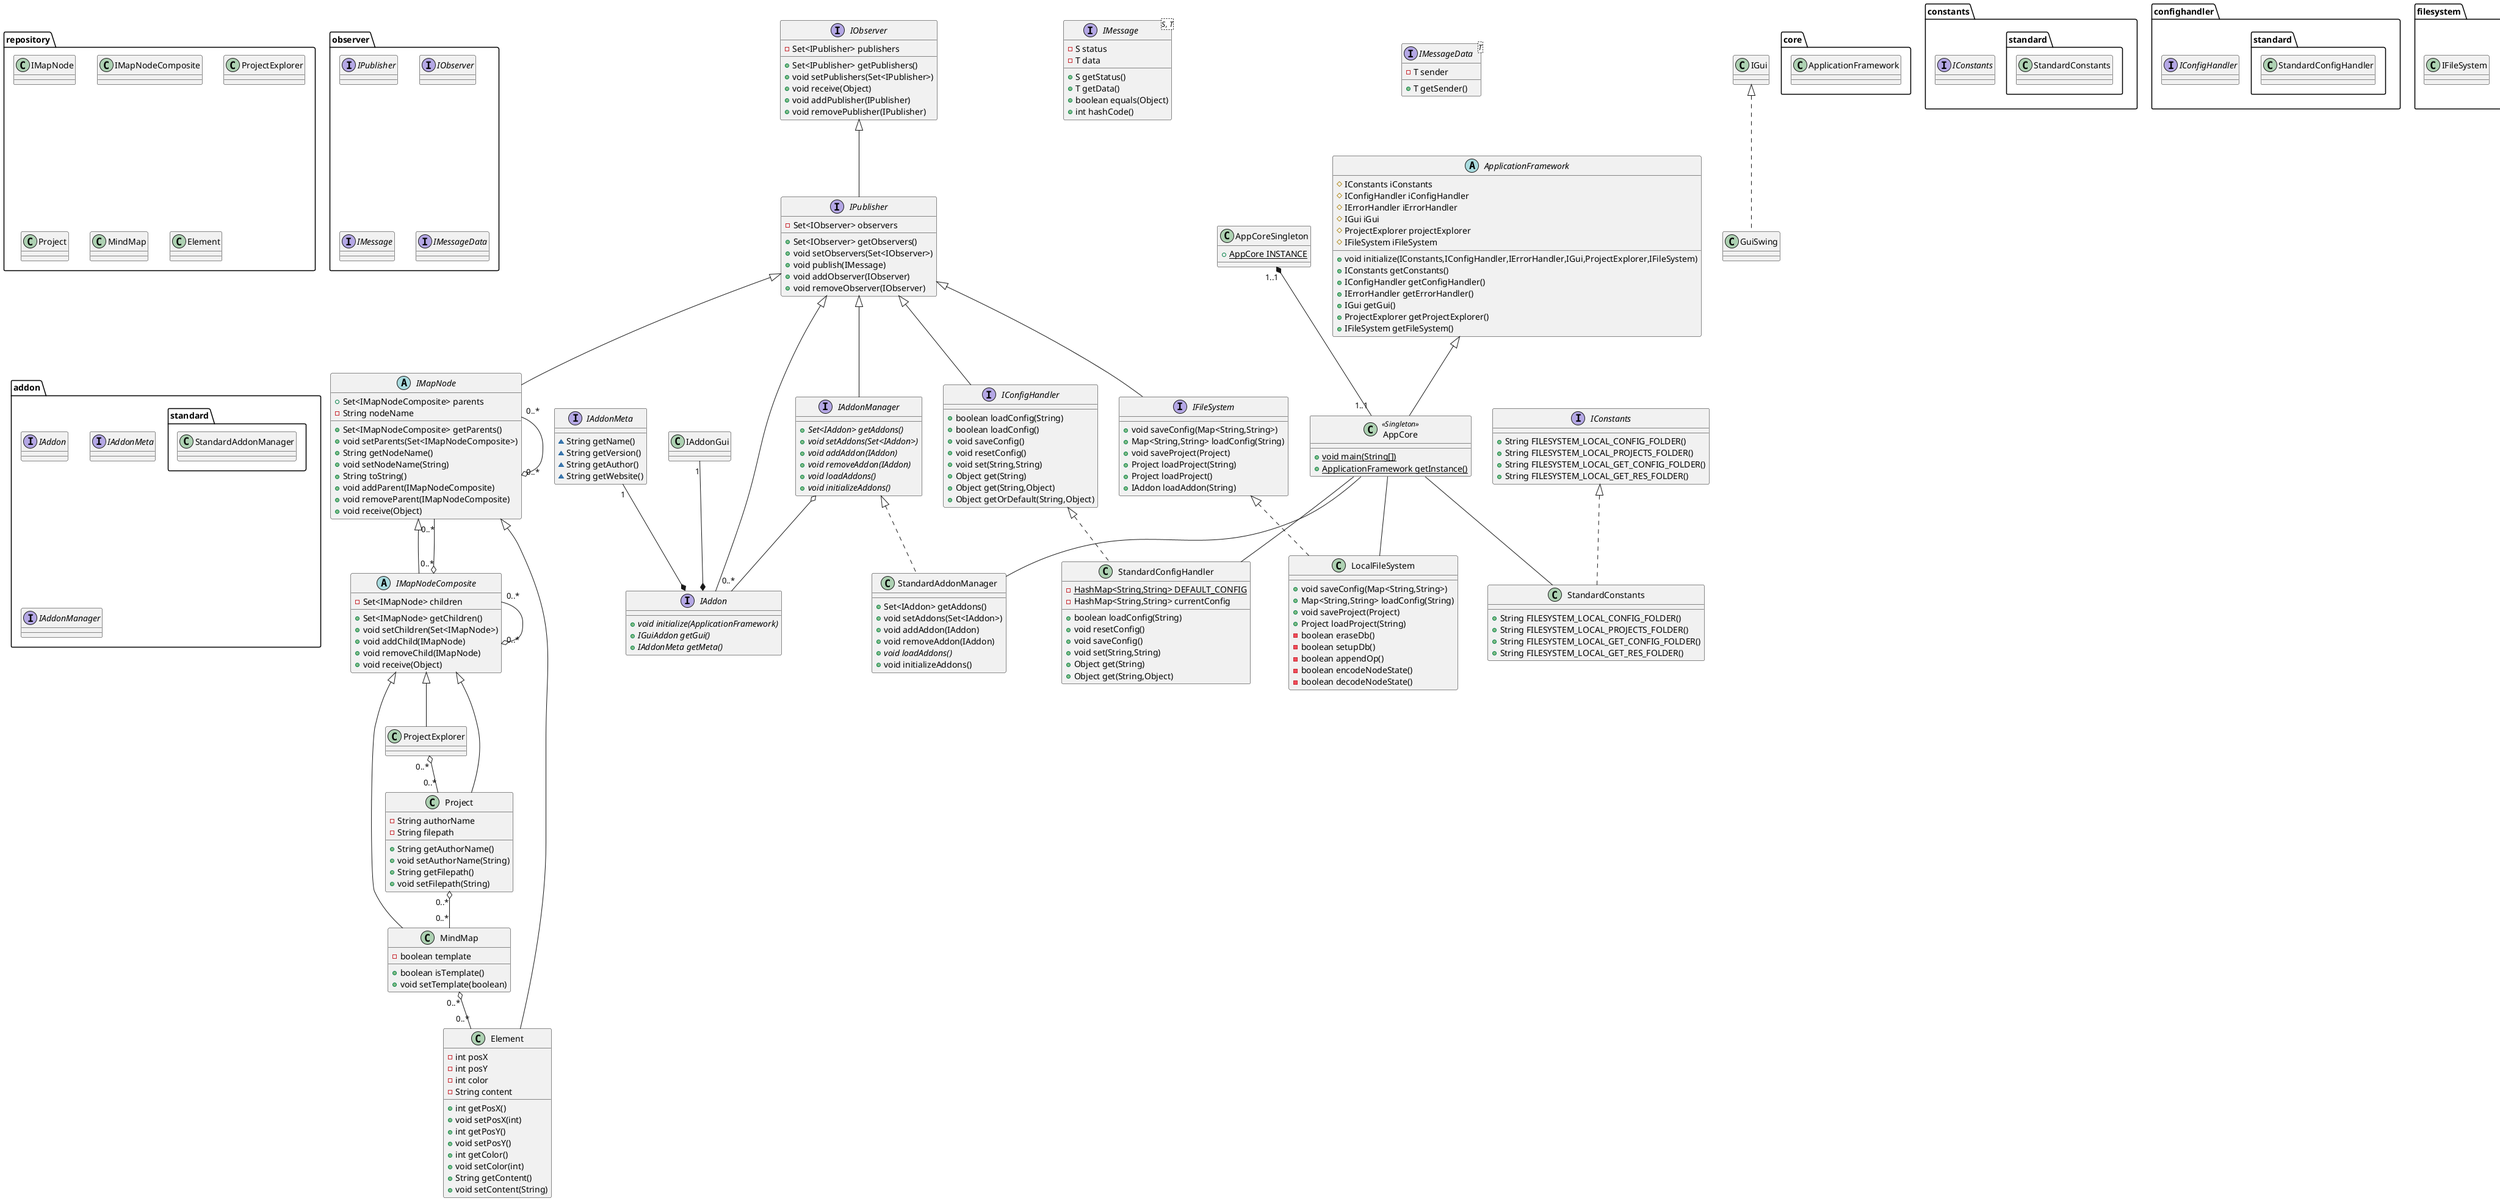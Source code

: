 @startuml

' --- ApplicationFramework ---

package core {
    class ApplicationFramework
}

class AppCore <<Singleton>> {
+ {static} void main(String[])
+ {static} ApplicationFramework getInstance()
}
class AppCoreSingleton {
+ {static} AppCore INSTANCE
}
abstract class ApplicationFramework {
# IConstants iConstants
# IConfigHandler iConfigHandler
# IErrorHandler iErrorHandler
# IGui iGui
# ProjectExplorer projectExplorer
# IFileSystem iFileSystem
+ void initialize(IConstants,IConfigHandler,IErrorHandler,IGui,ProjectExplorer,IFileSystem)
+ IConstants getConstants()
+ IConfigHandler getConfigHandler()
+ IErrorHandler getErrorHandler()
+ IGui getGui()
+ ProjectExplorer getProjectExplorer()
+ IFileSystem getFileSystem()
}

' --- Repository ---

package repository {
    class IMapNode
    class IMapNodeComposite
    class ProjectExplorer
    class Project
    class MindMap
    class Element
}

abstract class IMapNode {
+ Set<IMapNodeComposite> parents
- String nodeName
+ Set<IMapNodeComposite> getParents()
+ void setParents(Set<IMapNodeComposite>)
+ String getNodeName()
+ void setNodeName(String)
+ String toString()
+ void addParent(IMapNodeComposite)
+ void removeParent(IMapNodeComposite)
+ void receive(Object)
}
abstract class IMapNodeComposite {
- Set<IMapNode> children
+ Set<IMapNode> getChildren()
+ void setChildren(Set<IMapNode>)
+ void addChild(IMapNode)
+ void removeChild(IMapNode)
+ void receive(Object)
}
class ProjectExplorer {
}
class Project {
- String authorName
- String filepath
+ String getAuthorName()
+ void setAuthorName(String)
+ String getFilepath()
+ void setFilepath(String)
}
class MindMap {
- boolean template
+ boolean isTemplate()
+ void setTemplate(boolean)
}
class Element {
- int posX
- int posY
- int color
- String content
+ int getPosX()
+ void setPosX(int)
+ int getPosY()
+ void setPosY()
+ int getColor()
+ void setColor(int)
+ String getContent()
+ void setContent(String)
}

' --- Observer ---

package observer {
    interface IPublisher
    interface IObserver
    interface IMessage
    interface IMessageData
}

interface IPublisher {
- Set<IObserver> observers
+ Set<IObserver> getObservers()
+ void setObservers(Set<IObserver>)
+ void publish(IMessage)
+ void addObserver(IObserver)
+ void removeObserver(IObserver)
}
interface IObserver {
- Set<IPublisher> publishers
+ Set<IPublisher> getPublishers()
+ void setPublishers(Set<IPublisher>)
+ void receive(Object)
+ void addPublisher(IPublisher)
+ void removePublisher(IPublisher)
}
interface IMessage<S, T> {
- S status
- T data
+ S getStatus()
+ T getData()
+ boolean equals(Object)
+ int hashCode()
}
interface IMessageData<T> {
- T sender
+ T getSender()
}

' --- Addon ---

package addon {
    interface IAddon
    interface IAddonMeta
    interface IAddonManager
}

interface IAddon {
+ {abstract} void initialize(ApplicationFramework)
+ {abstract} IGuiAddon getGui()
+ {abstract} IAddonMeta getMeta()
}

interface IAddonMeta {
~ String getName()
~ String getVersion()
~ String getAuthor()
~ String getWebsite()
}

interface IAddonManager {
+ {abstract} Set<IAddon> getAddons()
+ {abstract} void setAddons(Set<IAddon>)
+ {abstract} void addAddon(IAddon)
+ {abstract} void removeAddon(IAddon)
+ {abstract} void loadAddons()
+ {abstract} void initializeAddons()
}

package addon.standard {
    class StandardAddonManager
}

class StandardAddonManager {
+ Set<IAddon> getAddons()
+ void setAddons(Set<IAddon>)
+ void addAddon(IAddon)
+ void removeAddon(IAddon)
+ {abstract} void loadAddons()
+ void initializeAddons()
}

' --- Constants ---

package constants {
    interface IConstants
}

interface IConstants {
+ String FILESYSTEM_LOCAL_CONFIG_FOLDER()
+ String FILESYSTEM_LOCAL_PROJECTS_FOLDER()
+ String FILESYSTEM_LOCAL_GET_CONFIG_FOLDER()
+ String FILESYSTEM_LOCAL_GET_RES_FOLDER()
}

package constants.standard {
    class StandardConstants
}

class StandardConstants {
+ String FILESYSTEM_LOCAL_CONFIG_FOLDER()
+ String FILESYSTEM_LOCAL_PROJECTS_FOLDER()
+ String FILESYSTEM_LOCAL_GET_CONFIG_FOLDER()
+ String FILESYSTEM_LOCAL_GET_RES_FOLDER()
}

' --- ConfigHandler ---

package confighandler {
    interface IConfigHandler
}

interface IConfigHandler {
+ boolean loadConfig(String)
+ boolean loadConfig()
+ void saveConfig()
+ void resetConfig()
+ void set(String,String)
+ Object get(String)
+ Object get(String,Object)
+ Object getOrDefault(String,Object)
}

package confighandler.standard {
    class StandardConfigHandler
}

class StandardConfigHandler {
- {static} HashMap<String,String> DEFAULT_CONFIG
- HashMap<String,String> currentConfig
+ boolean loadConfig(String)
+ void resetConfig()
+ void saveConfig()
+ void set(String,String)
+ Object get(String)
+ Object get(String,Object)
}

' --- Filesystem ---

package filesystem {
    class IFileSystem
}

interface IFileSystem {
+ void saveConfig(Map<String,String>)
+ Map<String,String> loadConfig(String)
+ void saveProject(Project)
+ Project loadProject(String)
+ Project loadProject()
+ IAddon loadAddon(String)
}

package filesystem.local {
    class LocalFileSystem
}

class LocalFileSystem {
+ void saveConfig(Map<String,String>)
+ Map<String,String> loadConfig(String)
+ void saveProject(Project)
+ Project loadProject(String)
- boolean eraseDb()
- boolean setupDb()
- boolean appendOp()
- boolean encodeNodeState()
- boolean decodeNodeState()
}

' --- GUI ---

' --- GUI.Swing? ---

' --- Relations ---

ApplicationFramework <|-- AppCore
AppCoreSingleton "1..1" *-- "1..1" AppCore
IMapNode <|-- IMapNodeComposite
IMapNode "0..*" --o "0..*" IMapNodeComposite
IMapNode "0..*" --o "0..*" IMapNode
IMapNodeComposite "0..*" --o "0..*" IMapNodeComposite
IMapNodeComposite <|-- ProjectExplorer
ProjectExplorer "0..*" o-- "0..*" Project
Project "0..*" o-- "0..*" MindMap
MindMap "0..*" o-- "0..*" Element
IMapNodeComposite <|-- Project
IMapNodeComposite <|-- MindMap
IMapNode <|-- Element

IAddonManager o-- "0..*" IAddon
IAddonMeta "1" --* IAddon
IAddonGui "1" --* IAddon
IAddonManager <|.. StandardAddonManager

IConstants <|.. StandardConstants
IConfigHandler <|.. StandardConfigHandler

IGui <|.. GuiSwing

IFileSystem <|.. LocalFileSystem

IObserver <|-- IPublisher
IPublisher <|-- IMapNode
IPublisher <|-- IAddon
IPublisher <|-- IAddonManager
IPublisher <|-- IFileSystem
IPublisher <|-- IConfigHandler

AppCore -- StandardAddonManager
AppCore -- StandardConstants
AppCore -- LocalFileSystem
AppCore -- StandardConfigHandler

@enduml